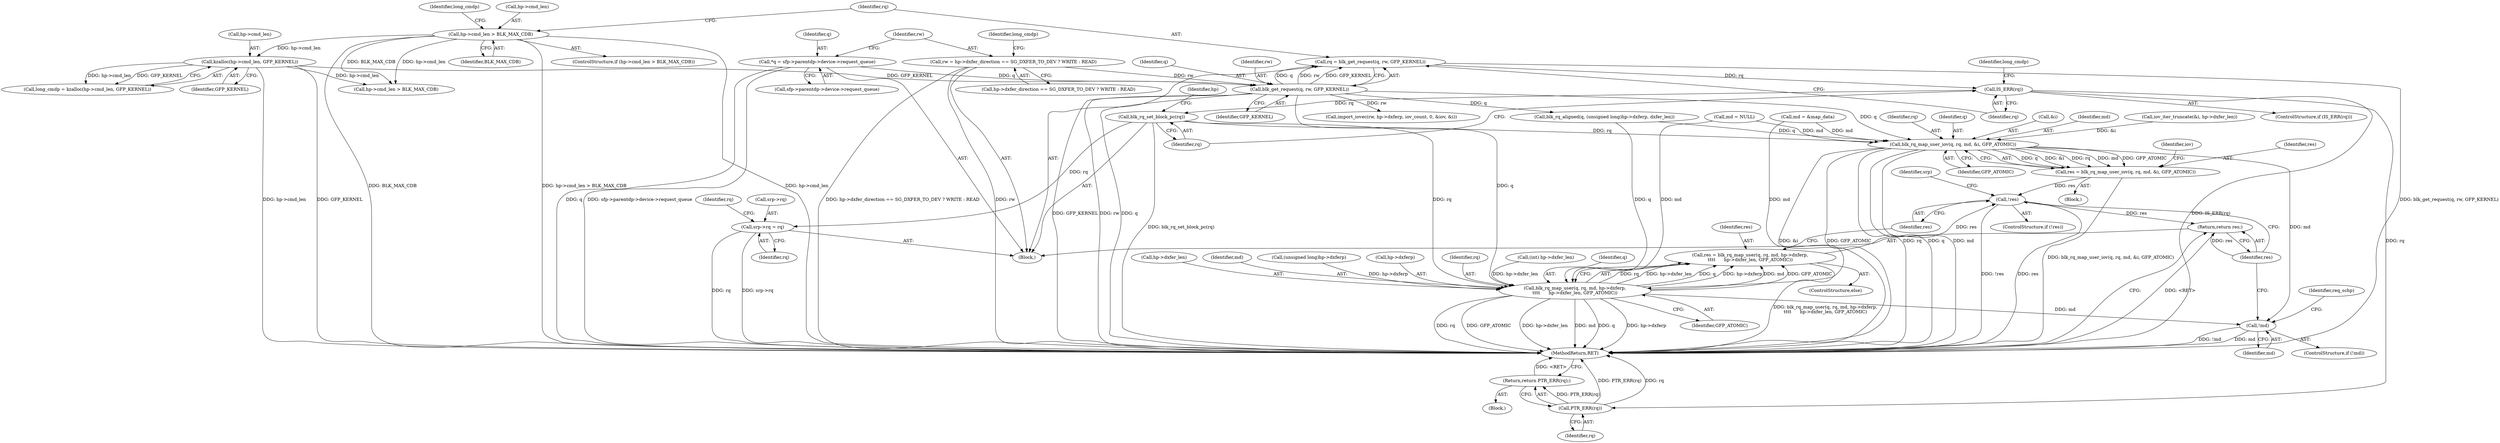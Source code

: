 digraph "0_linux_fdc81f45e9f57858da6351836507fbcf1b7583ee@pointer" {
"1000210" [label="(Call,rq = blk_get_request(q, rw, GFP_KERNEL))"];
"1000212" [label="(Call,blk_get_request(q, rw, GFP_KERNEL))"];
"1000155" [label="(Call,*q = sfp->parentdp->device->request_queue)"];
"1000167" [label="(Call,rw = hp->dxfer_direction == SG_DXFER_TO_DEV ? WRITE : READ)"];
"1000199" [label="(Call,kzalloc(hp->cmd_len, GFP_KERNEL))"];
"1000191" [label="(Call,hp->cmd_len > BLK_MAX_CDB)"];
"1000217" [label="(Call,IS_ERR(rq))"];
"1000223" [label="(Call,PTR_ERR(rq))"];
"1000222" [label="(Return,return PTR_ERR(rq);)"];
"1000225" [label="(Call,blk_rq_set_block_pc(rq))"];
"1000253" [label="(Call,srp->rq = rq)"];
"1000443" [label="(Call,blk_rq_map_user_iov(q, rq, md, &i, GFP_ATOMIC))"];
"1000441" [label="(Call,res = blk_rq_map_user_iov(q, rq, md, &i, GFP_ATOMIC))"];
"1000467" [label="(Call,!res)"];
"1000491" [label="(Return,return res;)"];
"1000478" [label="(Call,!md)"];
"1000455" [label="(Call,blk_rq_map_user(q, rq, md, hp->dxferp,\n\t\t\t\t      hp->dxfer_len, GFP_ATOMIC))"];
"1000453" [label="(Call,res = blk_rq_map_user(q, rq, md, hp->dxferp,\n\t\t\t\t      hp->dxfer_len, GFP_ATOMIC))"];
"1000446" [label="(Identifier,md)"];
"1000458" [label="(Identifier,md)"];
"1000218" [label="(Identifier,rq)"];
"1000230" [label="(Identifier,hp)"];
"1000226" [label="(Identifier,rq)"];
"1000314" [label="(Call,(unsigned long)hp->dxferp)"];
"1000466" [label="(ControlStructure,if (!res))"];
"1000260" [label="(Identifier,rq)"];
"1000217" [label="(Call,IS_ERR(rq))"];
"1000224" [label="(Identifier,rq)"];
"1000435" [label="(Call,iov_iter_truncate(&i, hp->dxfer_len))"];
"1000451" [label="(Identifier,iov)"];
"1000459" [label="(Call,hp->dxferp)"];
"1000493" [label="(MethodReturn,RET)"];
"1000410" [label="(Block,)"];
"1000203" [label="(Identifier,GFP_KERNEL)"];
"1000213" [label="(Identifier,q)"];
"1000104" [label="(Block,)"];
"1000155" [label="(Call,*q = sfp->parentdp->device->request_queue)"];
"1000156" [label="(Identifier,q)"];
"1000324" [label="(Call,md = &map_data)"];
"1000492" [label="(Identifier,res)"];
"1000479" [label="(Identifier,md)"];
"1000418" [label="(Call,import_iovec(rw, hp->dxferp, iov_count, 0, &iov, &i))"];
"1000491" [label="(Return,return res;)"];
"1000198" [label="(Identifier,long_cmdp)"];
"1000477" [label="(ControlStructure,if (!md))"];
"1000445" [label="(Identifier,rq)"];
"1000449" [label="(Identifier,GFP_ATOMIC)"];
"1000457" [label="(Identifier,rq)"];
"1000123" [label="(Call,(int) hp->dxfer_len)"];
"1000200" [label="(Call,hp->cmd_len)"];
"1000312" [label="(Call,blk_rq_aligned(q, (unsigned long)hp->dxferp, dxfer_len))"];
"1000228" [label="(Call,hp->cmd_len > BLK_MAX_CDB)"];
"1000225" [label="(Call,blk_rq_set_block_pc(rq))"];
"1000210" [label="(Call,rq = blk_get_request(q, rw, GFP_KERNEL))"];
"1000157" [label="(Call,sfp->parentdp->device->request_queue)"];
"1000190" [label="(ControlStructure,if (hp->cmd_len > BLK_MAX_CDB))"];
"1000257" [label="(Identifier,rq)"];
"1000453" [label="(Call,res = blk_rq_map_user(q, rq, md, hp->dxferp,\n\t\t\t\t      hp->dxfer_len, GFP_ATOMIC))"];
"1000452" [label="(ControlStructure,else)"];
"1000454" [label="(Identifier,res)"];
"1000441" [label="(Call,res = blk_rq_map_user_iov(q, rq, md, &i, GFP_ATOMIC))"];
"1000212" [label="(Call,blk_get_request(q, rw, GFP_KERNEL))"];
"1000442" [label="(Identifier,res)"];
"1000167" [label="(Call,rw = hp->dxfer_direction == SG_DXFER_TO_DEV ? WRITE : READ)"];
"1000223" [label="(Call,PTR_ERR(rq))"];
"1000456" [label="(Identifier,q)"];
"1000211" [label="(Identifier,rq)"];
"1000197" [label="(Call,long_cmdp = kzalloc(hp->cmd_len, GFP_KERNEL))"];
"1000444" [label="(Identifier,q)"];
"1000253" [label="(Call,srp->rq = rq)"];
"1000467" [label="(Call,!res)"];
"1000478" [label="(Call,!md)"];
"1000214" [label="(Identifier,rw)"];
"1000221" [label="(Identifier,long_cmdp)"];
"1000472" [label="(Identifier,srp)"];
"1000195" [label="(Identifier,BLK_MAX_CDB)"];
"1000465" [label="(Identifier,GFP_ATOMIC)"];
"1000219" [label="(Block,)"];
"1000168" [label="(Identifier,rw)"];
"1000215" [label="(Identifier,GFP_KERNEL)"];
"1000199" [label="(Call,kzalloc(hp->cmd_len, GFP_KERNEL))"];
"1000320" [label="(Call,md = NULL)"];
"1000455" [label="(Call,blk_rq_map_user(q, rq, md, hp->dxferp,\n\t\t\t\t      hp->dxfer_len, GFP_ATOMIC))"];
"1000447" [label="(Call,&i)"];
"1000483" [label="(Identifier,req_schp)"];
"1000462" [label="(Call,hp->dxfer_len)"];
"1000192" [label="(Call,hp->cmd_len)"];
"1000468" [label="(Identifier,res)"];
"1000179" [label="(Identifier,long_cmdp)"];
"1000169" [label="(Call,hp->dxfer_direction == SG_DXFER_TO_DEV ? WRITE : READ)"];
"1000222" [label="(Return,return PTR_ERR(rq);)"];
"1000443" [label="(Call,blk_rq_map_user_iov(q, rq, md, &i, GFP_ATOMIC))"];
"1000254" [label="(Call,srp->rq)"];
"1000191" [label="(Call,hp->cmd_len > BLK_MAX_CDB)"];
"1000216" [label="(ControlStructure,if (IS_ERR(rq)))"];
"1000210" -> "1000104"  [label="AST: "];
"1000210" -> "1000212"  [label="CFG: "];
"1000211" -> "1000210"  [label="AST: "];
"1000212" -> "1000210"  [label="AST: "];
"1000218" -> "1000210"  [label="CFG: "];
"1000210" -> "1000493"  [label="DDG: blk_get_request(q, rw, GFP_KERNEL)"];
"1000212" -> "1000210"  [label="DDG: q"];
"1000212" -> "1000210"  [label="DDG: rw"];
"1000212" -> "1000210"  [label="DDG: GFP_KERNEL"];
"1000210" -> "1000217"  [label="DDG: rq"];
"1000212" -> "1000215"  [label="CFG: "];
"1000213" -> "1000212"  [label="AST: "];
"1000214" -> "1000212"  [label="AST: "];
"1000215" -> "1000212"  [label="AST: "];
"1000212" -> "1000493"  [label="DDG: rw"];
"1000212" -> "1000493"  [label="DDG: q"];
"1000212" -> "1000493"  [label="DDG: GFP_KERNEL"];
"1000155" -> "1000212"  [label="DDG: q"];
"1000167" -> "1000212"  [label="DDG: rw"];
"1000199" -> "1000212"  [label="DDG: GFP_KERNEL"];
"1000212" -> "1000312"  [label="DDG: q"];
"1000212" -> "1000418"  [label="DDG: rw"];
"1000212" -> "1000443"  [label="DDG: q"];
"1000212" -> "1000455"  [label="DDG: q"];
"1000155" -> "1000104"  [label="AST: "];
"1000155" -> "1000157"  [label="CFG: "];
"1000156" -> "1000155"  [label="AST: "];
"1000157" -> "1000155"  [label="AST: "];
"1000168" -> "1000155"  [label="CFG: "];
"1000155" -> "1000493"  [label="DDG: sfp->parentdp->device->request_queue"];
"1000155" -> "1000493"  [label="DDG: q"];
"1000167" -> "1000104"  [label="AST: "];
"1000167" -> "1000169"  [label="CFG: "];
"1000168" -> "1000167"  [label="AST: "];
"1000169" -> "1000167"  [label="AST: "];
"1000179" -> "1000167"  [label="CFG: "];
"1000167" -> "1000493"  [label="DDG: rw"];
"1000167" -> "1000493"  [label="DDG: hp->dxfer_direction == SG_DXFER_TO_DEV ? WRITE : READ"];
"1000199" -> "1000197"  [label="AST: "];
"1000199" -> "1000203"  [label="CFG: "];
"1000200" -> "1000199"  [label="AST: "];
"1000203" -> "1000199"  [label="AST: "];
"1000197" -> "1000199"  [label="CFG: "];
"1000199" -> "1000493"  [label="DDG: hp->cmd_len"];
"1000199" -> "1000493"  [label="DDG: GFP_KERNEL"];
"1000199" -> "1000197"  [label="DDG: hp->cmd_len"];
"1000199" -> "1000197"  [label="DDG: GFP_KERNEL"];
"1000191" -> "1000199"  [label="DDG: hp->cmd_len"];
"1000199" -> "1000228"  [label="DDG: hp->cmd_len"];
"1000191" -> "1000190"  [label="AST: "];
"1000191" -> "1000195"  [label="CFG: "];
"1000192" -> "1000191"  [label="AST: "];
"1000195" -> "1000191"  [label="AST: "];
"1000198" -> "1000191"  [label="CFG: "];
"1000211" -> "1000191"  [label="CFG: "];
"1000191" -> "1000493"  [label="DDG: BLK_MAX_CDB"];
"1000191" -> "1000493"  [label="DDG: hp->cmd_len > BLK_MAX_CDB"];
"1000191" -> "1000493"  [label="DDG: hp->cmd_len"];
"1000191" -> "1000228"  [label="DDG: hp->cmd_len"];
"1000191" -> "1000228"  [label="DDG: BLK_MAX_CDB"];
"1000217" -> "1000216"  [label="AST: "];
"1000217" -> "1000218"  [label="CFG: "];
"1000218" -> "1000217"  [label="AST: "];
"1000221" -> "1000217"  [label="CFG: "];
"1000226" -> "1000217"  [label="CFG: "];
"1000217" -> "1000493"  [label="DDG: IS_ERR(rq)"];
"1000217" -> "1000223"  [label="DDG: rq"];
"1000217" -> "1000225"  [label="DDG: rq"];
"1000223" -> "1000222"  [label="AST: "];
"1000223" -> "1000224"  [label="CFG: "];
"1000224" -> "1000223"  [label="AST: "];
"1000222" -> "1000223"  [label="CFG: "];
"1000223" -> "1000493"  [label="DDG: PTR_ERR(rq)"];
"1000223" -> "1000493"  [label="DDG: rq"];
"1000223" -> "1000222"  [label="DDG: PTR_ERR(rq)"];
"1000222" -> "1000219"  [label="AST: "];
"1000493" -> "1000222"  [label="CFG: "];
"1000222" -> "1000493"  [label="DDG: <RET>"];
"1000225" -> "1000104"  [label="AST: "];
"1000225" -> "1000226"  [label="CFG: "];
"1000226" -> "1000225"  [label="AST: "];
"1000230" -> "1000225"  [label="CFG: "];
"1000225" -> "1000493"  [label="DDG: blk_rq_set_block_pc(rq)"];
"1000225" -> "1000253"  [label="DDG: rq"];
"1000225" -> "1000443"  [label="DDG: rq"];
"1000225" -> "1000455"  [label="DDG: rq"];
"1000253" -> "1000104"  [label="AST: "];
"1000253" -> "1000257"  [label="CFG: "];
"1000254" -> "1000253"  [label="AST: "];
"1000257" -> "1000253"  [label="AST: "];
"1000260" -> "1000253"  [label="CFG: "];
"1000253" -> "1000493"  [label="DDG: srp->rq"];
"1000253" -> "1000493"  [label="DDG: rq"];
"1000443" -> "1000441"  [label="AST: "];
"1000443" -> "1000449"  [label="CFG: "];
"1000444" -> "1000443"  [label="AST: "];
"1000445" -> "1000443"  [label="AST: "];
"1000446" -> "1000443"  [label="AST: "];
"1000447" -> "1000443"  [label="AST: "];
"1000449" -> "1000443"  [label="AST: "];
"1000441" -> "1000443"  [label="CFG: "];
"1000443" -> "1000493"  [label="DDG: md"];
"1000443" -> "1000493"  [label="DDG: &i"];
"1000443" -> "1000493"  [label="DDG: GFP_ATOMIC"];
"1000443" -> "1000493"  [label="DDG: rq"];
"1000443" -> "1000493"  [label="DDG: q"];
"1000443" -> "1000441"  [label="DDG: q"];
"1000443" -> "1000441"  [label="DDG: &i"];
"1000443" -> "1000441"  [label="DDG: rq"];
"1000443" -> "1000441"  [label="DDG: md"];
"1000443" -> "1000441"  [label="DDG: GFP_ATOMIC"];
"1000312" -> "1000443"  [label="DDG: q"];
"1000324" -> "1000443"  [label="DDG: md"];
"1000320" -> "1000443"  [label="DDG: md"];
"1000435" -> "1000443"  [label="DDG: &i"];
"1000443" -> "1000478"  [label="DDG: md"];
"1000441" -> "1000410"  [label="AST: "];
"1000442" -> "1000441"  [label="AST: "];
"1000451" -> "1000441"  [label="CFG: "];
"1000441" -> "1000493"  [label="DDG: blk_rq_map_user_iov(q, rq, md, &i, GFP_ATOMIC)"];
"1000441" -> "1000467"  [label="DDG: res"];
"1000467" -> "1000466"  [label="AST: "];
"1000467" -> "1000468"  [label="CFG: "];
"1000468" -> "1000467"  [label="AST: "];
"1000472" -> "1000467"  [label="CFG: "];
"1000492" -> "1000467"  [label="CFG: "];
"1000467" -> "1000493"  [label="DDG: res"];
"1000467" -> "1000493"  [label="DDG: !res"];
"1000453" -> "1000467"  [label="DDG: res"];
"1000467" -> "1000491"  [label="DDG: res"];
"1000491" -> "1000104"  [label="AST: "];
"1000491" -> "1000492"  [label="CFG: "];
"1000492" -> "1000491"  [label="AST: "];
"1000493" -> "1000491"  [label="CFG: "];
"1000491" -> "1000493"  [label="DDG: <RET>"];
"1000492" -> "1000491"  [label="DDG: res"];
"1000478" -> "1000477"  [label="AST: "];
"1000478" -> "1000479"  [label="CFG: "];
"1000479" -> "1000478"  [label="AST: "];
"1000483" -> "1000478"  [label="CFG: "];
"1000492" -> "1000478"  [label="CFG: "];
"1000478" -> "1000493"  [label="DDG: md"];
"1000478" -> "1000493"  [label="DDG: !md"];
"1000455" -> "1000478"  [label="DDG: md"];
"1000455" -> "1000453"  [label="AST: "];
"1000455" -> "1000465"  [label="CFG: "];
"1000456" -> "1000455"  [label="AST: "];
"1000457" -> "1000455"  [label="AST: "];
"1000458" -> "1000455"  [label="AST: "];
"1000459" -> "1000455"  [label="AST: "];
"1000462" -> "1000455"  [label="AST: "];
"1000465" -> "1000455"  [label="AST: "];
"1000453" -> "1000455"  [label="CFG: "];
"1000455" -> "1000493"  [label="DDG: hp->dxferp"];
"1000455" -> "1000493"  [label="DDG: rq"];
"1000455" -> "1000493"  [label="DDG: GFP_ATOMIC"];
"1000455" -> "1000493"  [label="DDG: hp->dxfer_len"];
"1000455" -> "1000493"  [label="DDG: md"];
"1000455" -> "1000493"  [label="DDG: q"];
"1000455" -> "1000453"  [label="DDG: rq"];
"1000455" -> "1000453"  [label="DDG: hp->dxfer_len"];
"1000455" -> "1000453"  [label="DDG: q"];
"1000455" -> "1000453"  [label="DDG: hp->dxferp"];
"1000455" -> "1000453"  [label="DDG: md"];
"1000455" -> "1000453"  [label="DDG: GFP_ATOMIC"];
"1000312" -> "1000455"  [label="DDG: q"];
"1000324" -> "1000455"  [label="DDG: md"];
"1000320" -> "1000455"  [label="DDG: md"];
"1000314" -> "1000455"  [label="DDG: hp->dxferp"];
"1000123" -> "1000455"  [label="DDG: hp->dxfer_len"];
"1000453" -> "1000452"  [label="AST: "];
"1000454" -> "1000453"  [label="AST: "];
"1000468" -> "1000453"  [label="CFG: "];
"1000453" -> "1000493"  [label="DDG: blk_rq_map_user(q, rq, md, hp->dxferp,\n\t\t\t\t      hp->dxfer_len, GFP_ATOMIC)"];
}
